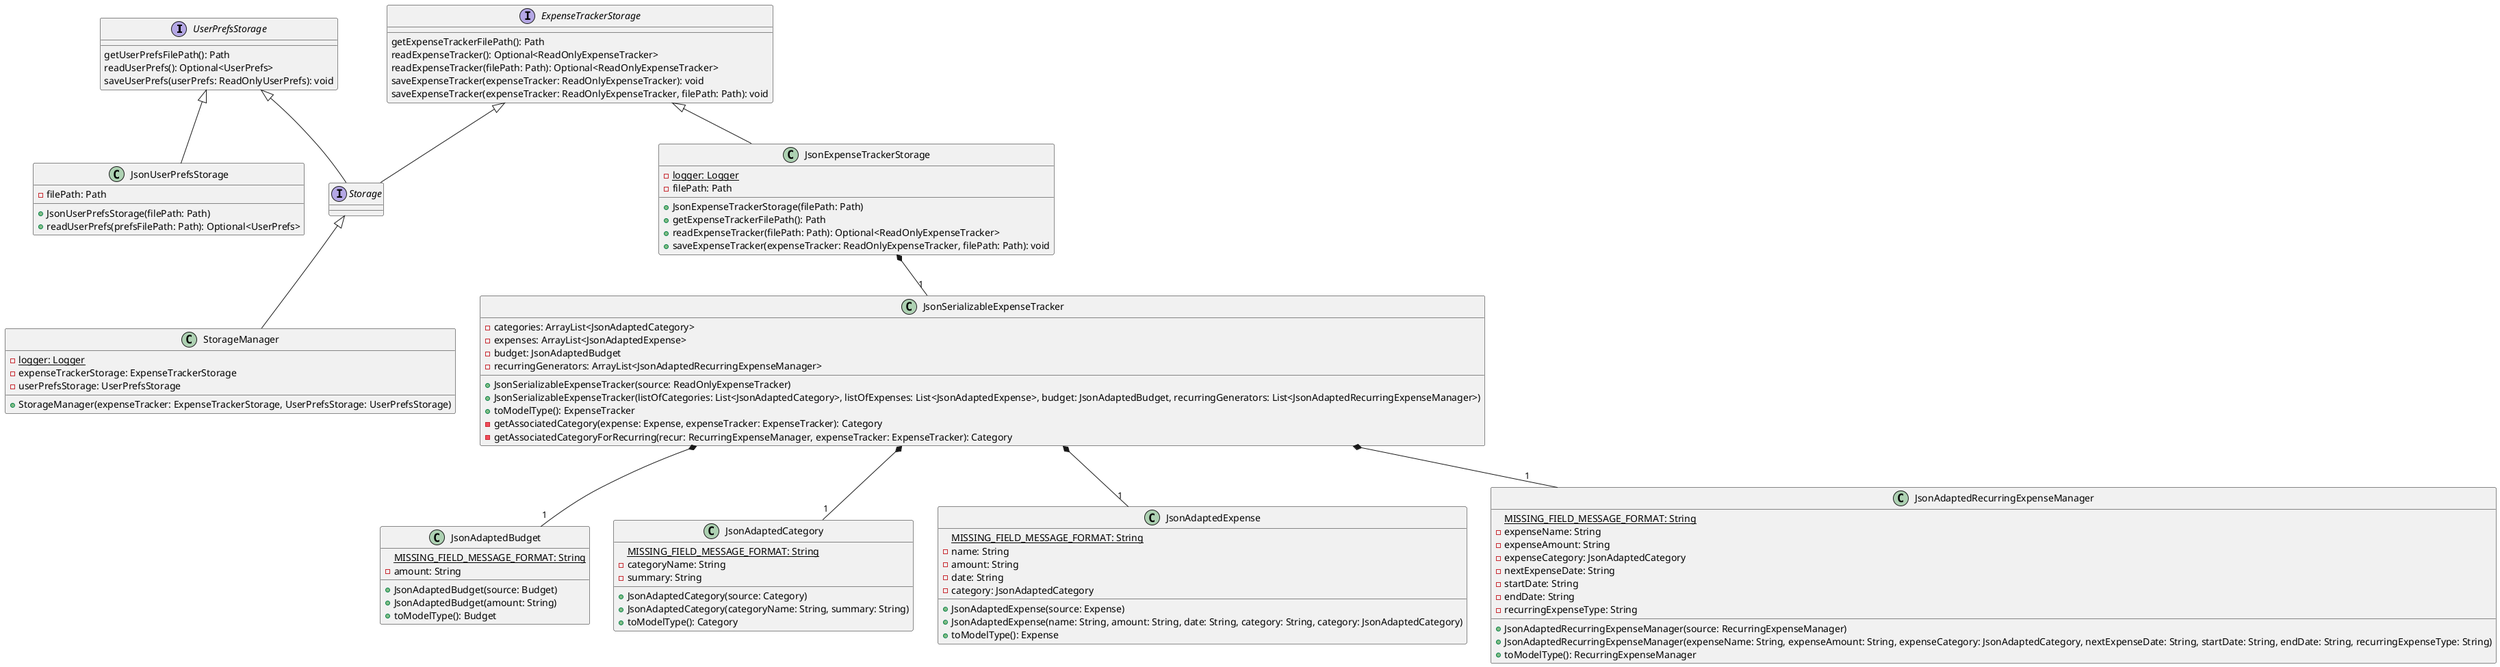 @startuml storage

interface UserPrefsStorage {
    getUserPrefsFilePath(): Path
    readUserPrefs(): Optional<UserPrefs>
    saveUserPrefs(userPrefs: ReadOnlyUserPrefs): void
}

interface ExpenseTrackerStorage {
    getExpenseTrackerFilePath(): Path
    readExpenseTracker(): Optional<ReadOnlyExpenseTracker>
    readExpenseTracker(filePath: Path): Optional<ReadOnlyExpenseTracker>
    saveExpenseTracker(expenseTracker: ReadOnlyExpenseTracker): void
    saveExpenseTracker(expenseTracker: ReadOnlyExpenseTracker, filePath: Path): void
}

interface Storage extends ExpenseTrackerStorage, UserPrefsStorage {
}

class JsonAdaptedBudget {
    + JsonAdaptedBudget(source: Budget)
    + JsonAdaptedBudget(amount: String)
    + toModelType(): Budget
    {static} MISSING_FIELD_MESSAGE_FORMAT: String
    - amount: String
}

class JsonAdaptedCategory {
    + JsonAdaptedCategory(source: Category)
    + JsonAdaptedCategory(categoryName: String, summary: String)
    + toModelType(): Category
    {static} MISSING_FIELD_MESSAGE_FORMAT: String
    - categoryName: String
    - summary: String
}

class JsonAdaptedExpense {
    + JsonAdaptedExpense(source: Expense)
    + JsonAdaptedExpense(name: String, amount: String, date: String, category: String, category: JsonAdaptedCategory)
    + toModelType(): Expense
    {static} MISSING_FIELD_MESSAGE_FORMAT: String
    - name: String
    - amount: String
    - date: String
    - category: JsonAdaptedCategory
}

class JsonAdaptedRecurringExpenseManager {
    + JsonAdaptedRecurringExpenseManager(source: RecurringExpenseManager)
    + JsonAdaptedRecurringExpenseManager(expenseName: String, expenseAmount: String, expenseCategory: JsonAdaptedCategory, nextExpenseDate: String, startDate: String, endDate: String, recurringExpenseType: String)
    + toModelType(): RecurringExpenseManager
    {static} MISSING_FIELD_MESSAGE_FORMAT: String
    - expenseName: String
    - expenseAmount: String
    - expenseCategory: JsonAdaptedCategory
    - nextExpenseDate: String
    - startDate: String
    - endDate: String
    - recurringExpenseType: String
}

class JsonExpenseTrackerStorage {
    + JsonExpenseTrackerStorage(filePath: Path)
    + getExpenseTrackerFilePath(): Path
    + readExpenseTracker(filePath: Path): Optional<ReadOnlyExpenseTracker>
    + saveExpenseTracker(expenseTracker: ReadOnlyExpenseTracker, filePath: Path): void
    - {static} logger: Logger
    - filePath: Path
}

class JsonSerializableExpenseTracker {
    + JsonSerializableExpenseTracker(source: ReadOnlyExpenseTracker)
    + JsonSerializableExpenseTracker(listOfCategories: List<JsonAdaptedCategory>, listOfExpenses: List<JsonAdaptedExpense>, budget: JsonAdaptedBudget, recurringGenerators: List<JsonAdaptedRecurringExpenseManager>)
    + toModelType(): ExpenseTracker
    - getAssociatedCategory(expense: Expense, expenseTracker: ExpenseTracker): Category
    - getAssociatedCategoryForRecurring(recur: RecurringExpenseManager, expenseTracker: ExpenseTracker): Category
    - categories: ArrayList<JsonAdaptedCategory>
    - expenses: ArrayList<JsonAdaptedExpense>
    - budget: JsonAdaptedBudget
    - recurringGenerators: ArrayList<JsonAdaptedRecurringExpenseManager>
}

class JsonUserPrefsStorage {
    + JsonUserPrefsStorage(filePath: Path)
    + readUserPrefs(prefsFilePath: Path): Optional<UserPrefs>
    - filePath: Path
}

class StorageManager {
    + StorageManager(expenseTracker: ExpenseTrackerStorage, UserPrefsStorage: UserPrefsStorage)
    - {static} logger: Logger
    - expenseTrackerStorage: ExpenseTrackerStorage
    - userPrefsStorage: UserPrefsStorage
}


Storage <|-- StorageManager
ExpenseTrackerStorage <|-- JsonExpenseTrackerStorage
UserPrefsStorage <|-- JsonUserPrefsStorage
JsonExpenseTrackerStorage *-- "1" JsonSerializableExpenseTracker
JsonSerializableExpenseTracker *-- "1" JsonAdaptedExpense
JsonSerializableExpenseTracker *-- "1" JsonAdaptedCategory
JsonSerializableExpenseTracker *-- "1" JsonAdaptedBudget
JsonSerializableExpenseTracker *-- "1" JsonAdaptedRecurringExpenseManager
' JsonAdaptedExpense *-- "1" Expense
' JsonAdaptedCategory *-- "1" Category
' JsonAdaptedBudget *-- "1" Budget
' JsonAdaptedRecurringExpenseManager *-- "1" RecurringExpenseManager
@enduml
